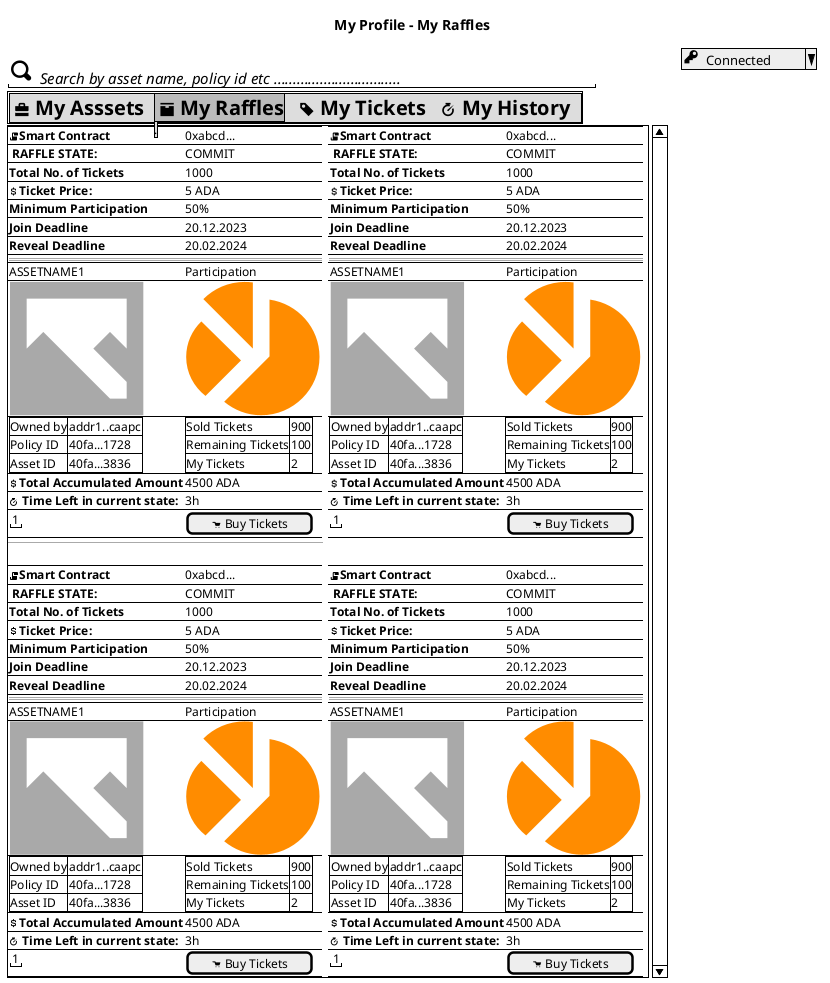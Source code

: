 
@startsalt PROFILETICKETS
title "My Profile - My Raffles"
{
    {
        "<size:30><&magnifying-glass> <size:15><i>Search by asset name, policy id etc ................................. "  | {
            ^<size:20><&key><size:13>  Connected  ^
        }
        {#
            {
                {*
                   <size:20><b> <&briefcase> My Asssets | <size:20><b> <&box> My Raffles  |<size:20><b> <&tag> My Tickets  | <size:20><b> <&timer> My History
                    <size:20><b> <&box> My Raffles  | .
                }
            }
        }
        {SI
            {-
                <&script><b>Smart Contract              | 0xabcd...                
                <b> RAFFLE STATE:                      | COMMIT
                <b>Total No. of Tickets                | 1000
                <&dollar><b>Ticket Price:              | 5 ADA
                <b>Minimum Participation               | 50%
                <b>Join Deadline                 | 20.12.2023
                <b>Reveal Deadline               | 20.02.2024
                == | ==
                ASSETNAME1 | Participation
                <size:200><color:darkgray><&image>   | <size:200><color:darkorange><&pie-chart> 
                {# 
                Owned by  | addr1..caapc
                Policy ID | 40fa...1728
                Asset ID  | 40fa...3836
                }  
                     {#
                    Sold Tickets                  | 900
                    Remaining Tickets             | 100
                    My Tickets                    | 2
                }
                

                <&dollar><b>Total Accumulated Amount               |  4500 ADA 
                <&timer><b> Time Left in current state:                  | 3h
                "1"                                       |[<&cart> Buy Tickets ]

            } |    .  |          {-
                <&script><b>Smart Contract          | 0xabcd...                
                <b> RAFFLE STATE:                      | COMMIT
                <b>Total No. of Tickets                | 1000
                <&dollar><b>Ticket Price:              | 5 ADA
                <b>Minimum Participation               | 50%
                <b>Join Deadline                 | 20.12.2023
                <b>Reveal Deadline               | 20.02.2024
                == | ==
                ASSETNAME1 | Participation
                <size:200><color:darkgray><&image>   | <size:200><color:darkorange><&pie-chart> 
                {# 
                Owned by  | addr1..caapc
                Policy ID | 40fa...1728
                Asset ID  | 40fa...3836
                }  
                     {#
                    Sold Tickets                  | 900
                    Remaining Tickets             | 100
                    My Tickets                    | 2
                }
                

                <&dollar><b>Total Accumulated Amount               |  4500 ADA 
                <&timer><b> Time Left in current state:                  | 3h
                "1"                                       |[<&cart> Buy Tickets ]

            } 
            .
            --
            .
            {-
                <&script><b>Smart Contract              | 0xabcd...                
                <b> RAFFLE STATE:                      | COMMIT
                <b>Total No. of Tickets                | 1000
                <&dollar><b>Ticket Price:              | 5 ADA
                <b>Minimum Participation               | 50%
                <b>Join Deadline                 | 20.12.2023
                <b>Reveal Deadline               | 20.02.2024
                == | ==
                ASSETNAME1 | Participation
                <size:200><color:darkgray><&image>   | <size:200><color:darkorange><&pie-chart> 
                {# 
                Owned by  | addr1..caapc
                Policy ID | 40fa...1728
                Asset ID  | 40fa...3836
                }  
                     {#
                    Sold Tickets                  | 900
                    Remaining Tickets             | 100
                    My Tickets                    | 2
                }
                

                <&dollar><b>Total Accumulated Amount               |  4500 ADA 
                <&timer><b> Time Left in current state:                  | 3h
                "1"                                       |[<&cart> Buy Tickets ]

            } |  .  |     {-
                <&script><b>Smart Contract              | 0xabcd...                
                <b> RAFFLE STATE:                      | COMMIT
                <b>Total No. of Tickets                | 1000
                <&dollar><b>Ticket Price:              | 5 ADA
                <b>Minimum Participation               | 50%
                <b>Join Deadline                 | 20.12.2023
                <b>Reveal Deadline               | 20.02.2024
                == | ==
                ASSETNAME1 | Participation
                <size:200><color:darkgray><&image>   | <size:200><color:darkorange><&pie-chart> 
                {# 
                Owned by  | addr1..caapc
                Policy ID | 40fa...1728
                Asset ID  | 40fa...3836
                }  
                     {#
                    Sold Tickets                  | 900
                    Remaining Tickets             | 100
                    My Tickets                    | 2
                }
                

                <&dollar><b>Total Accumulated Amount               |  4500 ADA 
                <&timer><b> Time Left in current state:                  | 3h
                "1"                                       |[<&cart> Buy Tickets ]

            }
        }

    }
}

@endsalt


